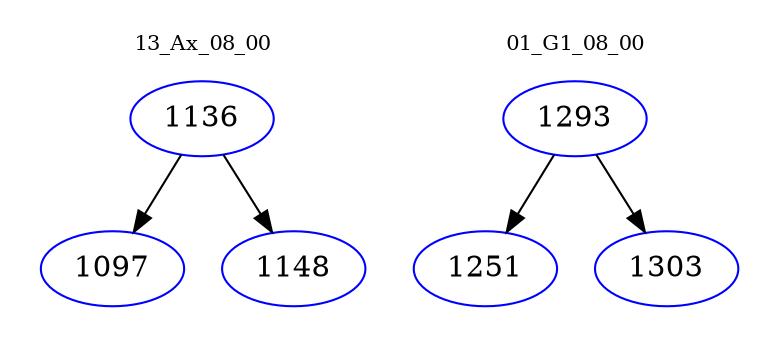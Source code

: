 digraph{
subgraph cluster_0 {
color = white
label = "13_Ax_08_00";
fontsize=10;
T0_1136 [label="1136", color="blue"]
T0_1136 -> T0_1097 [color="black"]
T0_1097 [label="1097", color="blue"]
T0_1136 -> T0_1148 [color="black"]
T0_1148 [label="1148", color="blue"]
}
subgraph cluster_1 {
color = white
label = "01_G1_08_00";
fontsize=10;
T1_1293 [label="1293", color="blue"]
T1_1293 -> T1_1251 [color="black"]
T1_1251 [label="1251", color="blue"]
T1_1293 -> T1_1303 [color="black"]
T1_1303 [label="1303", color="blue"]
}
}

